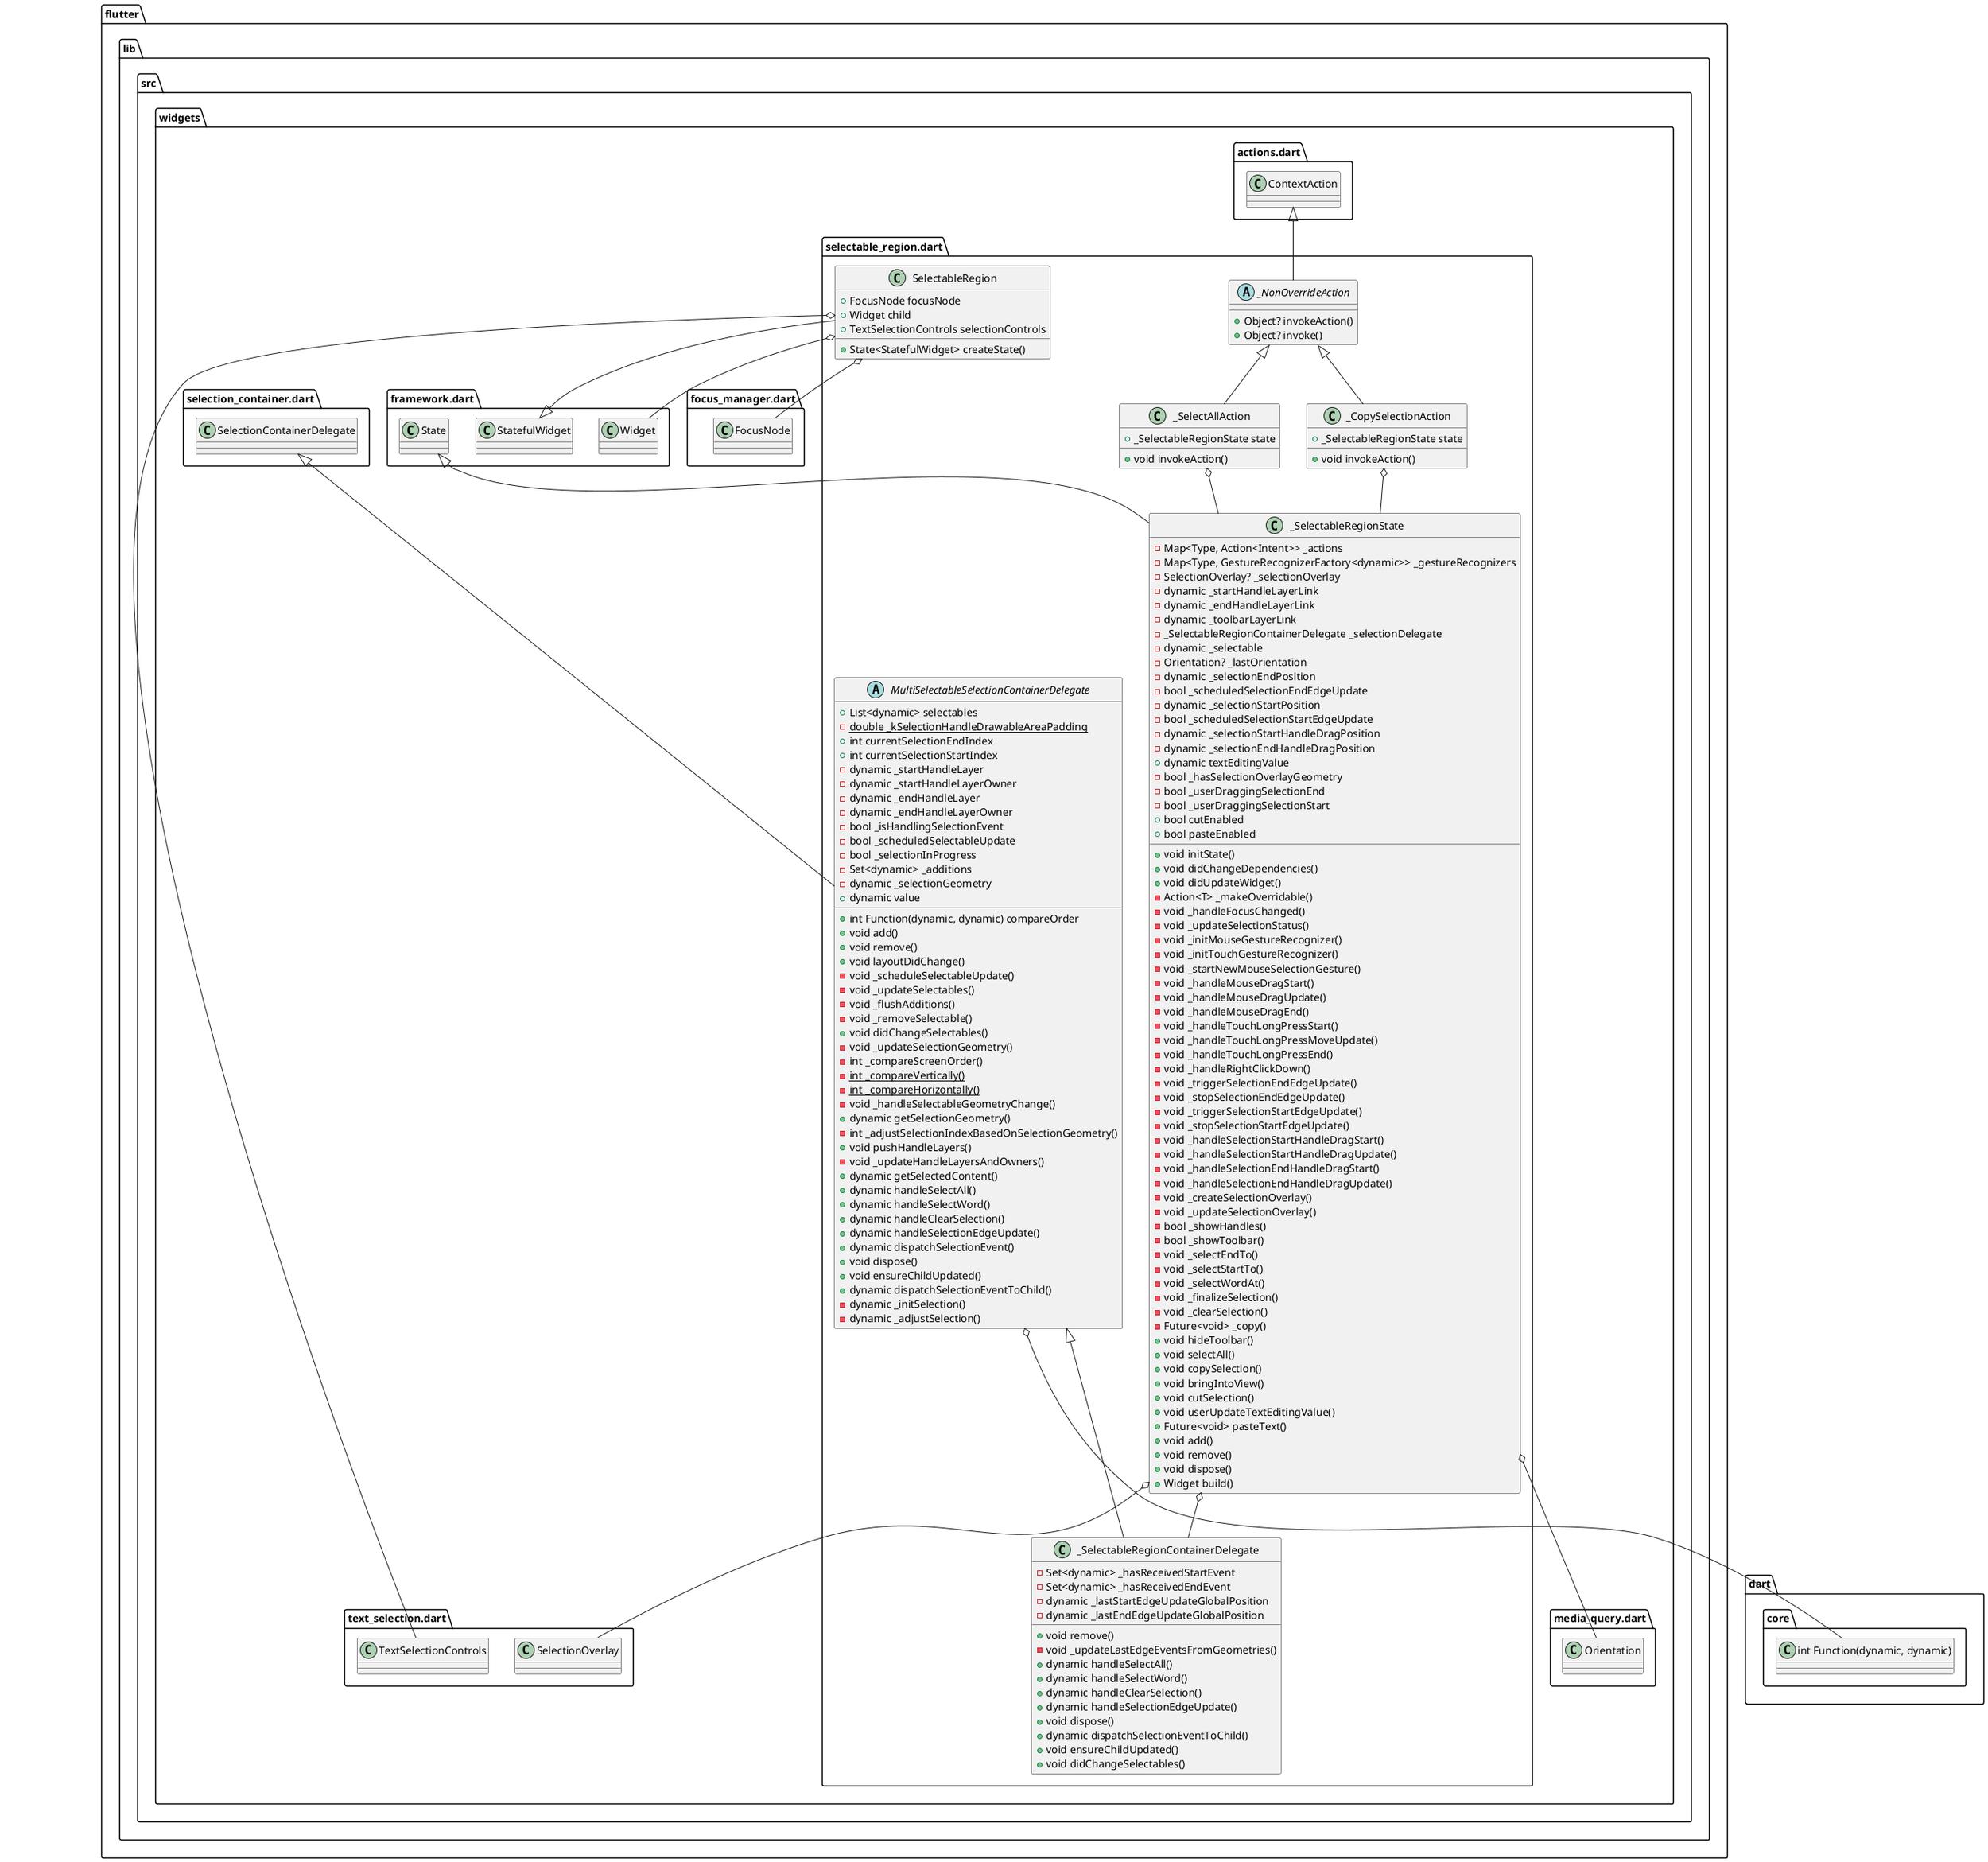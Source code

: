 @startuml
set namespaceSeparator ::

class "flutter::lib::src::widgets::selectable_region.dart::SelectableRegion" {
  +FocusNode focusNode
  +Widget child
  +TextSelectionControls selectionControls
  +State<StatefulWidget> createState()
}

"flutter::lib::src::widgets::selectable_region.dart::SelectableRegion" o-- "flutter::lib::src::widgets::focus_manager.dart::FocusNode"
"flutter::lib::src::widgets::selectable_region.dart::SelectableRegion" o-- "flutter::lib::src::widgets::framework.dart::Widget"
"flutter::lib::src::widgets::selectable_region.dart::SelectableRegion" o-- "flutter::lib::src::widgets::text_selection.dart::TextSelectionControls"
"flutter::lib::src::widgets::framework.dart::StatefulWidget" <|-- "flutter::lib::src::widgets::selectable_region.dart::SelectableRegion"

class "flutter::lib::src::widgets::selectable_region.dart::_SelectableRegionState" {
  -Map<Type, Action<Intent>> _actions
  -Map<Type, GestureRecognizerFactory<dynamic>> _gestureRecognizers
  -SelectionOverlay? _selectionOverlay
  -dynamic _startHandleLayerLink
  -dynamic _endHandleLayerLink
  -dynamic _toolbarLayerLink
  -_SelectableRegionContainerDelegate _selectionDelegate
  -dynamic _selectable
  -Orientation? _lastOrientation
  -dynamic _selectionEndPosition
  -bool _scheduledSelectionEndEdgeUpdate
  -dynamic _selectionStartPosition
  -bool _scheduledSelectionStartEdgeUpdate
  -dynamic _selectionStartHandleDragPosition
  -dynamic _selectionEndHandleDragPosition
  +dynamic textEditingValue
  -bool _hasSelectionOverlayGeometry
  -bool _userDraggingSelectionEnd
  -bool _userDraggingSelectionStart
  +bool cutEnabled
  +bool pasteEnabled
  +void initState()
  +void didChangeDependencies()
  +void didUpdateWidget()
  -Action<T> _makeOverridable()
  -void _handleFocusChanged()
  -void _updateSelectionStatus()
  -void _initMouseGestureRecognizer()
  -void _initTouchGestureRecognizer()
  -void _startNewMouseSelectionGesture()
  -void _handleMouseDragStart()
  -void _handleMouseDragUpdate()
  -void _handleMouseDragEnd()
  -void _handleTouchLongPressStart()
  -void _handleTouchLongPressMoveUpdate()
  -void _handleTouchLongPressEnd()
  -void _handleRightClickDown()
  -void _triggerSelectionEndEdgeUpdate()
  -void _stopSelectionEndEdgeUpdate()
  -void _triggerSelectionStartEdgeUpdate()
  -void _stopSelectionStartEdgeUpdate()
  -void _handleSelectionStartHandleDragStart()
  -void _handleSelectionStartHandleDragUpdate()
  -void _handleSelectionEndHandleDragStart()
  -void _handleSelectionEndHandleDragUpdate()
  -void _createSelectionOverlay()
  -void _updateSelectionOverlay()
  -bool _showHandles()
  -bool _showToolbar()
  -void _selectEndTo()
  -void _selectStartTo()
  -void _selectWordAt()
  -void _finalizeSelection()
  -void _clearSelection()
  -Future<void> _copy()
  +void hideToolbar()
  +void selectAll()
  +void copySelection()
  +void bringIntoView()
  +void cutSelection()
  +void userUpdateTextEditingValue()
  +Future<void> pasteText()
  +void add()
  +void remove()
  +void dispose()
  +Widget build()
}

"flutter::lib::src::widgets::selectable_region.dart::_SelectableRegionState" o-- "flutter::lib::src::widgets::text_selection.dart::SelectionOverlay"
"flutter::lib::src::widgets::selectable_region.dart::_SelectableRegionState" o-- "flutter::lib::src::widgets::selectable_region.dart::_SelectableRegionContainerDelegate"
"flutter::lib::src::widgets::selectable_region.dart::_SelectableRegionState" o-- "flutter::lib::src::widgets::media_query.dart::Orientation"
"flutter::lib::src::widgets::framework.dart::State" <|-- "flutter::lib::src::widgets::selectable_region.dart::_SelectableRegionState"

abstract class "flutter::lib::src::widgets::selectable_region.dart::_NonOverrideAction" {
  +Object? invokeAction()
  +Object? invoke()
}

"flutter::lib::src::widgets::actions.dart::ContextAction" <|-- "flutter::lib::src::widgets::selectable_region.dart::_NonOverrideAction"

class "flutter::lib::src::widgets::selectable_region.dart::_SelectAllAction" {
  +_SelectableRegionState state
  +void invokeAction()
}

"flutter::lib::src::widgets::selectable_region.dart::_SelectAllAction" o-- "flutter::lib::src::widgets::selectable_region.dart::_SelectableRegionState"
"flutter::lib::src::widgets::selectable_region.dart::_NonOverrideAction" <|-- "flutter::lib::src::widgets::selectable_region.dart::_SelectAllAction"

class "flutter::lib::src::widgets::selectable_region.dart::_CopySelectionAction" {
  +_SelectableRegionState state
  +void invokeAction()
}

"flutter::lib::src::widgets::selectable_region.dart::_CopySelectionAction" o-- "flutter::lib::src::widgets::selectable_region.dart::_SelectableRegionState"
"flutter::lib::src::widgets::selectable_region.dart::_NonOverrideAction" <|-- "flutter::lib::src::widgets::selectable_region.dart::_CopySelectionAction"

class "flutter::lib::src::widgets::selectable_region.dart::_SelectableRegionContainerDelegate" {
  -Set<dynamic> _hasReceivedStartEvent
  -Set<dynamic> _hasReceivedEndEvent
  -dynamic _lastStartEdgeUpdateGlobalPosition
  -dynamic _lastEndEdgeUpdateGlobalPosition
  +void remove()
  -void _updateLastEdgeEventsFromGeometries()
  +dynamic handleSelectAll()
  +dynamic handleSelectWord()
  +dynamic handleClearSelection()
  +dynamic handleSelectionEdgeUpdate()
  +void dispose()
  +dynamic dispatchSelectionEventToChild()
  +void ensureChildUpdated()
  +void didChangeSelectables()
}

"flutter::lib::src::widgets::selectable_region.dart::MultiSelectableSelectionContainerDelegate" <|-- "flutter::lib::src::widgets::selectable_region.dart::_SelectableRegionContainerDelegate"

abstract class "flutter::lib::src::widgets::selectable_region.dart::MultiSelectableSelectionContainerDelegate" {
  +List<dynamic> selectables
  {static} -double _kSelectionHandleDrawableAreaPadding
  +int currentSelectionEndIndex
  +int currentSelectionStartIndex
  -dynamic _startHandleLayer
  -dynamic _startHandleLayerOwner
  -dynamic _endHandleLayer
  -dynamic _endHandleLayerOwner
  -bool _isHandlingSelectionEvent
  -bool _scheduledSelectableUpdate
  -bool _selectionInProgress
  -Set<dynamic> _additions
  -dynamic _selectionGeometry
  +dynamic value
  +int Function(dynamic, dynamic) compareOrder
  +void add()
  +void remove()
  +void layoutDidChange()
  -void _scheduleSelectableUpdate()
  -void _updateSelectables()
  -void _flushAdditions()
  -void _removeSelectable()
  +void didChangeSelectables()
  -void _updateSelectionGeometry()
  -int _compareScreenOrder()
  {static} -int _compareVertically()
  {static} -int _compareHorizontally()
  -void _handleSelectableGeometryChange()
  +dynamic getSelectionGeometry()
  -int _adjustSelectionIndexBasedOnSelectionGeometry()
  +void pushHandleLayers()
  -void _updateHandleLayersAndOwners()
  +dynamic getSelectedContent()
  +dynamic handleSelectAll()
  +dynamic handleSelectWord()
  +dynamic handleClearSelection()
  +dynamic handleSelectionEdgeUpdate()
  +dynamic dispatchSelectionEvent()
  +void dispose()
  +void ensureChildUpdated()
  +dynamic dispatchSelectionEventToChild()
  -dynamic _initSelection()
  -dynamic _adjustSelection()
}

"flutter::lib::src::widgets::selectable_region.dart::MultiSelectableSelectionContainerDelegate" o-- "dart::core::int Function(dynamic, dynamic)"
"flutter::lib::src::widgets::selection_container.dart::SelectionContainerDelegate" <|-- "flutter::lib::src::widgets::selectable_region.dart::MultiSelectableSelectionContainerDelegate"


@enduml